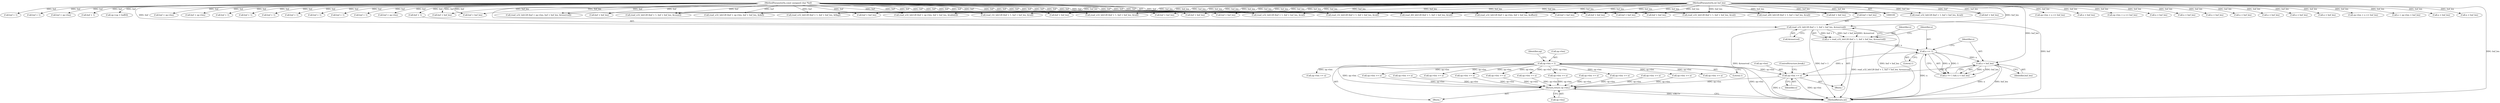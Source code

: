 digraph "0_radare2_52b1526443c1f433087928291d1c3d37a5600515@pointer" {
"1000897" [label="(Call,op->len += n)"];
"1000877" [label="(Call,n == 1)"];
"1000863" [label="(Call,n = read_u32_leb128 (buf + 1, buf + buf_len, &reserved))"];
"1000865" [label="(Call,read_u32_leb128 (buf + 1, buf + buf_len, &reserved))"];
"1000102" [label="(MethodParameterIn,const unsigned char *buf)"];
"1000103" [label="(MethodParameterIn,int buf_len)"];
"1000880" [label="(Call,n < buf_len)"];
"1000105" [label="(Call,op->len = 1)"];
"1001053" [label="(Return,return op->len;)"];
"1000830" [label="(Call,op->len + n <= buf_len)"];
"1000530" [label="(Call,buf + op->len)"];
"1000660" [label="(Call,buf + op->len)"];
"1000718" [label="(Call,buf + 1)"];
"1000913" [label="(Call,buf + 1)"];
"1000454" [label="(Call,buf + buf_len)"];
"1000881" [label="(Identifier,n)"];
"1000965" [label="(Call,op->len += n)"];
"1000897" [label="(Call,op->len += n)"];
"1000882" [label="(Identifier,buf_len)"];
"1001035" [label="(Call,n < buf_len)"];
"1000105" [label="(Call,op->len = 1)"];
"1000402" [label="(Call,buf + buf_len)"];
"1000984" [label="(Call,buf + buf_len)"];
"1000427" [label="(Call,op->len += n)"];
"1000514" [label="(Call,op->len + n <= buf_len)"];
"1000814" [label="(Call,buf + op->len)"];
"1000916" [label="(Call,buf + buf_len)"];
"1000898" [label="(Call,op->len)"];
"1000659" [label="(Call,read_u32_leb128 (buf + op->len, buf + buf_len, &reserved))"];
"1000931" [label="(Call,op->len += n)"];
"1000787" [label="(Call,read_u32_leb128 (buf + 1, buf + buf_len, &flag))"];
"1000652" [label="(Call,op->len += n)"];
"1000112" [label="(Identifier,op)"];
"1001045" [label="(Call,op->len += n)"];
"1000791" [label="(Call,buf + buf_len)"];
"1000912" [label="(Call,read_i32_leb128 (buf + 1, buf + buf_len, &val))"];
"1000732" [label="(Call,n < buf_len)"];
"1000306" [label="(Call,n < buf_len)"];
"1000788" [label="(Call,buf + 1)"];
"1000633" [label="(Call,read_u32_leb128 (buf + 1, buf + buf_len, &val))"];
"1000529" [label="(Call,read_u32_leb128 (buf + op->len, buf + buf_len, &def))"];
"1000500" [label="(Call,buf + op->len)"];
"1000291" [label="(Call,read_i32_leb128 (buf + 1, buf + buf_len, &val))"];
"1000902" [label="(ControlStructure,break;)"];
"1000877" [label="(Call,n == 1)"];
"1000721" [label="(Call,buf + buf_len)"];
"1000381" [label="(Call,op->len += n)"];
"1000864" [label="(Identifier,n)"];
"1000813" [label="(Call,read_u32_leb128 (buf + op->len, buf + buf_len, &offset))"];
"1000554" [label="(Call,op->len += n)"];
"1000879" [label="(Literal,1)"];
"1000451" [label="(Call,buf + 1)"];
"1000981" [label="(Call,buf + 1)"];
"1000398" [label="(Call,read_u32_leb128 (buf + 1, buf + buf_len, &val))"];
"1000637" [label="(Call,buf + buf_len)"];
"1000947" [label="(Call,buf + 1)"];
"1000450" [label="(Call,read_u32_leb128 (buf + 1, buf + buf_len, &count))"];
"1000110" [label="(Call,op->op = buf[0])"];
"1000499" [label="(Call,read_u32_leb128 (buf + op->len, buf + buf_len, &table[i]))"];
"1000880" [label="(Call,n < buf_len)"];
"1000961" [label="(Call,n < buf_len)"];
"1000995" [label="(Call,n < buf_len)"];
"1000869" [label="(Call,buf + buf_len)"];
"1000109" [label="(Literal,1)"];
"1000717" [label="(Call,read_u32_leb128 (buf + 1, buf + buf_len, &val))"];
"1000465" [label="(Call,n < buf_len)"];
"1000665" [label="(Call,buf + buf_len)"];
"1000865" [label="(Call,read_u32_leb128 (buf + 1, buf + buf_len, &reserved))"];
"1000698" [label="(Call,op->len += n)"];
"1000946" [label="(Call,read_i64_leb128 (buf + 1, buf + buf_len, &val))"];
"1000295" [label="(Call,buf + buf_len)"];
"1000648" [label="(Call,n < buf_len)"];
"1000876" [label="(Call,n == 1 && n < buf_len)"];
"1000292" [label="(Call,buf + 1)"];
"1000802" [label="(Call,n < buf_len)"];
"1001020" [label="(Call,read_u64_leb128 (buf + 1, buf + buf_len, &val))"];
"1000746" [label="(Call,op->len += n)"];
"1000535" [label="(Call,buf + buf_len)"];
"1001024" [label="(Call,buf + buf_len)"];
"1001021" [label="(Call,buf + 1)"];
"1000505" [label="(Call,buf + buf_len)"];
"1000866" [label="(Call,buf + 1)"];
"1000676" [label="(Call,op->len + n <= buf_len)"];
"1000872" [label="(Call,&reserved)"];
"1001073" [label="(MethodReturn,int)"];
"1000482" [label="(Call,op->len += n)"];
"1000849" [label="(Call,op->len += n)"];
"1000878" [label="(Identifier,n)"];
"1000863" [label="(Call,n = read_u32_leb128 (buf + 1, buf + buf_len, &reserved))"];
"1000634" [label="(Call,buf + 1)"];
"1000546" [label="(Call,n + op->len < buf_len)"];
"1000106" [label="(Call,op->len)"];
"1001005" [label="(Call,op->len += n)"];
"1000103" [label="(MethodParameterIn,int buf_len)"];
"1000980" [label="(Call,read_u32_leb128 (buf + 1, buf + buf_len, &val))"];
"1000399" [label="(Call,buf + 1)"];
"1000413" [label="(Call,n < buf_len)"];
"1000104" [label="(Block,)"];
"1000102" [label="(MethodParameterIn,const unsigned char *buf)"];
"1000806" [label="(Call,op->len += n)"];
"1000819" [label="(Call,buf + buf_len)"];
"1001053" [label="(Return,return op->len;)"];
"1001054" [label="(Call,op->len)"];
"1000927" [label="(Call,n < buf_len)"];
"1000950" [label="(Call,buf + buf_len)"];
"1000901" [label="(Identifier,n)"];
"1000857" [label="(Block,)"];
"1000897" -> "1000857"  [label="AST: "];
"1000897" -> "1000901"  [label="CFG: "];
"1000898" -> "1000897"  [label="AST: "];
"1000901" -> "1000897"  [label="AST: "];
"1000902" -> "1000897"  [label="CFG: "];
"1000897" -> "1001073"  [label="DDG: op->len"];
"1000897" -> "1001073"  [label="DDG: n"];
"1000877" -> "1000897"  [label="DDG: n"];
"1000880" -> "1000897"  [label="DDG: n"];
"1000105" -> "1000897"  [label="DDG: op->len"];
"1000897" -> "1001053"  [label="DDG: op->len"];
"1000877" -> "1000876"  [label="AST: "];
"1000877" -> "1000879"  [label="CFG: "];
"1000878" -> "1000877"  [label="AST: "];
"1000879" -> "1000877"  [label="AST: "];
"1000881" -> "1000877"  [label="CFG: "];
"1000876" -> "1000877"  [label="CFG: "];
"1000877" -> "1001073"  [label="DDG: n"];
"1000877" -> "1000876"  [label="DDG: n"];
"1000877" -> "1000876"  [label="DDG: 1"];
"1000863" -> "1000877"  [label="DDG: n"];
"1000877" -> "1000880"  [label="DDG: n"];
"1000863" -> "1000857"  [label="AST: "];
"1000863" -> "1000865"  [label="CFG: "];
"1000864" -> "1000863"  [label="AST: "];
"1000865" -> "1000863"  [label="AST: "];
"1000878" -> "1000863"  [label="CFG: "];
"1000863" -> "1001073"  [label="DDG: read_u32_leb128 (buf + 1, buf + buf_len, &reserved)"];
"1000865" -> "1000863"  [label="DDG: buf + 1"];
"1000865" -> "1000863"  [label="DDG: buf + buf_len"];
"1000865" -> "1000863"  [label="DDG: &reserved"];
"1000865" -> "1000872"  [label="CFG: "];
"1000866" -> "1000865"  [label="AST: "];
"1000869" -> "1000865"  [label="AST: "];
"1000872" -> "1000865"  [label="AST: "];
"1000865" -> "1001073"  [label="DDG: buf + 1"];
"1000865" -> "1001073"  [label="DDG: &reserved"];
"1000865" -> "1001073"  [label="DDG: buf + buf_len"];
"1000102" -> "1000865"  [label="DDG: buf"];
"1000103" -> "1000865"  [label="DDG: buf_len"];
"1000102" -> "1000100"  [label="AST: "];
"1000102" -> "1001073"  [label="DDG: buf"];
"1000102" -> "1000110"  [label="DDG: buf"];
"1000102" -> "1000291"  [label="DDG: buf"];
"1000102" -> "1000292"  [label="DDG: buf"];
"1000102" -> "1000295"  [label="DDG: buf"];
"1000102" -> "1000398"  [label="DDG: buf"];
"1000102" -> "1000399"  [label="DDG: buf"];
"1000102" -> "1000402"  [label="DDG: buf"];
"1000102" -> "1000450"  [label="DDG: buf"];
"1000102" -> "1000451"  [label="DDG: buf"];
"1000102" -> "1000454"  [label="DDG: buf"];
"1000102" -> "1000499"  [label="DDG: buf"];
"1000102" -> "1000500"  [label="DDG: buf"];
"1000102" -> "1000505"  [label="DDG: buf"];
"1000102" -> "1000529"  [label="DDG: buf"];
"1000102" -> "1000530"  [label="DDG: buf"];
"1000102" -> "1000535"  [label="DDG: buf"];
"1000102" -> "1000633"  [label="DDG: buf"];
"1000102" -> "1000634"  [label="DDG: buf"];
"1000102" -> "1000637"  [label="DDG: buf"];
"1000102" -> "1000659"  [label="DDG: buf"];
"1000102" -> "1000660"  [label="DDG: buf"];
"1000102" -> "1000665"  [label="DDG: buf"];
"1000102" -> "1000717"  [label="DDG: buf"];
"1000102" -> "1000718"  [label="DDG: buf"];
"1000102" -> "1000721"  [label="DDG: buf"];
"1000102" -> "1000787"  [label="DDG: buf"];
"1000102" -> "1000788"  [label="DDG: buf"];
"1000102" -> "1000791"  [label="DDG: buf"];
"1000102" -> "1000813"  [label="DDG: buf"];
"1000102" -> "1000814"  [label="DDG: buf"];
"1000102" -> "1000819"  [label="DDG: buf"];
"1000102" -> "1000866"  [label="DDG: buf"];
"1000102" -> "1000869"  [label="DDG: buf"];
"1000102" -> "1000912"  [label="DDG: buf"];
"1000102" -> "1000913"  [label="DDG: buf"];
"1000102" -> "1000916"  [label="DDG: buf"];
"1000102" -> "1000946"  [label="DDG: buf"];
"1000102" -> "1000947"  [label="DDG: buf"];
"1000102" -> "1000950"  [label="DDG: buf"];
"1000102" -> "1000980"  [label="DDG: buf"];
"1000102" -> "1000981"  [label="DDG: buf"];
"1000102" -> "1000984"  [label="DDG: buf"];
"1000102" -> "1001020"  [label="DDG: buf"];
"1000102" -> "1001021"  [label="DDG: buf"];
"1000102" -> "1001024"  [label="DDG: buf"];
"1000103" -> "1000100"  [label="AST: "];
"1000103" -> "1001073"  [label="DDG: buf_len"];
"1000103" -> "1000291"  [label="DDG: buf_len"];
"1000103" -> "1000295"  [label="DDG: buf_len"];
"1000103" -> "1000306"  [label="DDG: buf_len"];
"1000103" -> "1000398"  [label="DDG: buf_len"];
"1000103" -> "1000402"  [label="DDG: buf_len"];
"1000103" -> "1000413"  [label="DDG: buf_len"];
"1000103" -> "1000450"  [label="DDG: buf_len"];
"1000103" -> "1000454"  [label="DDG: buf_len"];
"1000103" -> "1000465"  [label="DDG: buf_len"];
"1000103" -> "1000499"  [label="DDG: buf_len"];
"1000103" -> "1000505"  [label="DDG: buf_len"];
"1000103" -> "1000514"  [label="DDG: buf_len"];
"1000103" -> "1000529"  [label="DDG: buf_len"];
"1000103" -> "1000535"  [label="DDG: buf_len"];
"1000103" -> "1000546"  [label="DDG: buf_len"];
"1000103" -> "1000633"  [label="DDG: buf_len"];
"1000103" -> "1000637"  [label="DDG: buf_len"];
"1000103" -> "1000648"  [label="DDG: buf_len"];
"1000103" -> "1000659"  [label="DDG: buf_len"];
"1000103" -> "1000665"  [label="DDG: buf_len"];
"1000103" -> "1000676"  [label="DDG: buf_len"];
"1000103" -> "1000717"  [label="DDG: buf_len"];
"1000103" -> "1000721"  [label="DDG: buf_len"];
"1000103" -> "1000732"  [label="DDG: buf_len"];
"1000103" -> "1000787"  [label="DDG: buf_len"];
"1000103" -> "1000791"  [label="DDG: buf_len"];
"1000103" -> "1000802"  [label="DDG: buf_len"];
"1000103" -> "1000813"  [label="DDG: buf_len"];
"1000103" -> "1000819"  [label="DDG: buf_len"];
"1000103" -> "1000830"  [label="DDG: buf_len"];
"1000103" -> "1000869"  [label="DDG: buf_len"];
"1000103" -> "1000880"  [label="DDG: buf_len"];
"1000103" -> "1000912"  [label="DDG: buf_len"];
"1000103" -> "1000916"  [label="DDG: buf_len"];
"1000103" -> "1000927"  [label="DDG: buf_len"];
"1000103" -> "1000946"  [label="DDG: buf_len"];
"1000103" -> "1000950"  [label="DDG: buf_len"];
"1000103" -> "1000961"  [label="DDG: buf_len"];
"1000103" -> "1000980"  [label="DDG: buf_len"];
"1000103" -> "1000984"  [label="DDG: buf_len"];
"1000103" -> "1000995"  [label="DDG: buf_len"];
"1000103" -> "1001020"  [label="DDG: buf_len"];
"1000103" -> "1001024"  [label="DDG: buf_len"];
"1000103" -> "1001035"  [label="DDG: buf_len"];
"1000880" -> "1000876"  [label="AST: "];
"1000880" -> "1000882"  [label="CFG: "];
"1000881" -> "1000880"  [label="AST: "];
"1000882" -> "1000880"  [label="AST: "];
"1000876" -> "1000880"  [label="CFG: "];
"1000880" -> "1001073"  [label="DDG: n"];
"1000880" -> "1001073"  [label="DDG: buf_len"];
"1000880" -> "1000876"  [label="DDG: n"];
"1000880" -> "1000876"  [label="DDG: buf_len"];
"1000105" -> "1000104"  [label="AST: "];
"1000105" -> "1000109"  [label="CFG: "];
"1000106" -> "1000105"  [label="AST: "];
"1000109" -> "1000105"  [label="AST: "];
"1000112" -> "1000105"  [label="CFG: "];
"1000105" -> "1001073"  [label="DDG: op->len"];
"1000105" -> "1000381"  [label="DDG: op->len"];
"1000105" -> "1000427"  [label="DDG: op->len"];
"1000105" -> "1000482"  [label="DDG: op->len"];
"1000105" -> "1000652"  [label="DDG: op->len"];
"1000105" -> "1000746"  [label="DDG: op->len"];
"1000105" -> "1000806"  [label="DDG: op->len"];
"1000105" -> "1000931"  [label="DDG: op->len"];
"1000105" -> "1000965"  [label="DDG: op->len"];
"1000105" -> "1001005"  [label="DDG: op->len"];
"1000105" -> "1001045"  [label="DDG: op->len"];
"1000105" -> "1001053"  [label="DDG: op->len"];
"1001053" -> "1000104"  [label="AST: "];
"1001053" -> "1001054"  [label="CFG: "];
"1001054" -> "1001053"  [label="AST: "];
"1001073" -> "1001053"  [label="CFG: "];
"1001053" -> "1001073"  [label="DDG: <RET>"];
"1000427" -> "1001053"  [label="DDG: op->len"];
"1000849" -> "1001053"  [label="DDG: op->len"];
"1000746" -> "1001053"  [label="DDG: op->len"];
"1000965" -> "1001053"  [label="DDG: op->len"];
"1000381" -> "1001053"  [label="DDG: op->len"];
"1000931" -> "1001053"  [label="DDG: op->len"];
"1001005" -> "1001053"  [label="DDG: op->len"];
"1001045" -> "1001053"  [label="DDG: op->len"];
"1000554" -> "1001053"  [label="DDG: op->len"];
"1000698" -> "1001053"  [label="DDG: op->len"];
}
